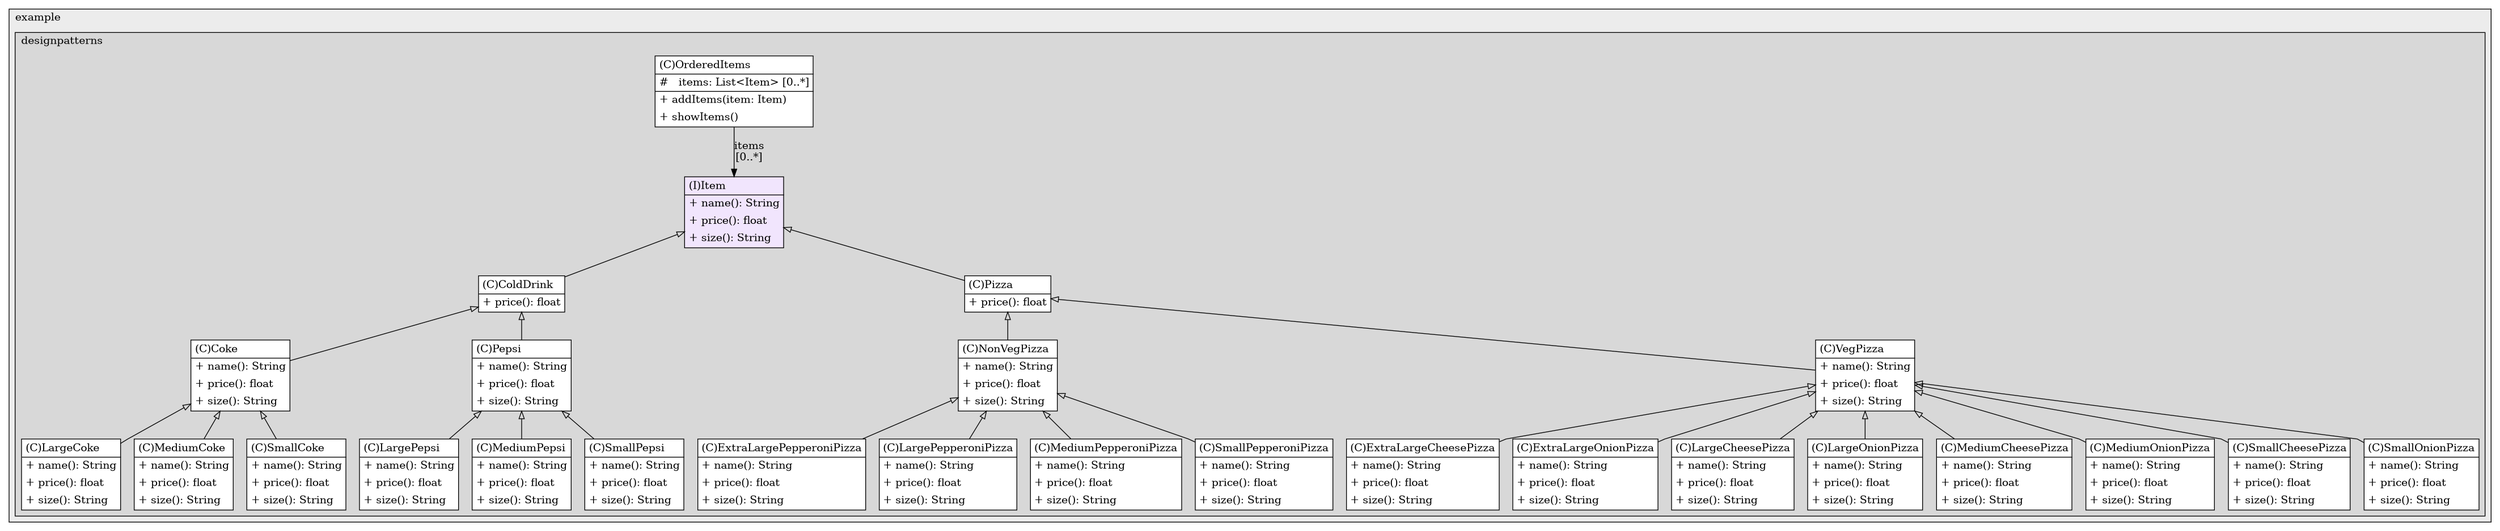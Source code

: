 @startuml

/' diagram meta data start
config=StructureConfiguration;
{
  "projectClassification": {
    "searchMode": "OpenProject", // OpenProject, AllProjects
    "includedProjects": "",
    "pathEndKeywords": "*.impl",
    "isClientPath": "",
    "isClientName": "",
    "isTestPath": "",
    "isTestName": "",
    "isMappingPath": "",
    "isMappingName": "",
    "isDataAccessPath": "",
    "isDataAccessName": "",
    "isDataStructurePath": "",
    "isDataStructureName": "",
    "isInterfaceStructuresPath": "",
    "isInterfaceStructuresName": "",
    "isEntryPointPath": "",
    "isEntryPointName": "",
    "treatFinalFieldsAsMandatory": false
  },
  "graphRestriction": {
    "classPackageExcludeFilter": "",
    "classPackageIncludeFilter": "",
    "classNameExcludeFilter": "",
    "classNameIncludeFilter": "",
    "methodNameExcludeFilter": "",
    "methodNameIncludeFilter": "",
    "removeByInheritance": "", // inheritance/annotation based filtering is done in a second step
    "removeByAnnotation": "",
    "removeByClassPackage": "", // cleanup the graph after inheritance/annotation based filtering is done
    "removeByClassName": "",
    "cutMappings": false,
    "cutEnum": true,
    "cutTests": true,
    "cutClient": true,
    "cutDataAccess": false,
    "cutInterfaceStructures": false,
    "cutDataStructures": false,
    "cutGetterAndSetter": true,
    "cutConstructors": true
  },
  "graphTraversal": {
    "forwardDepth": 6,
    "backwardDepth": 6,
    "classPackageExcludeFilter": "",
    "classPackageIncludeFilter": "",
    "classNameExcludeFilter": "",
    "classNameIncludeFilter": "",
    "methodNameExcludeFilter": "",
    "methodNameIncludeFilter": "",
    "hideMappings": false,
    "hideDataStructures": false,
    "hidePrivateMethods": true,
    "hideInterfaceCalls": true, // indirection: implementation -> interface (is hidden) -> implementation
    "onlyShowApplicationEntryPoints": false, // root node is included
    "useMethodCallsForStructureDiagram": "ForwardOnly" // ForwardOnly, BothDirections, No
  },
  "details": {
    "aggregation": "GroupByClass", // ByClass, GroupByClass, None
    "showClassGenericTypes": true,
    "showMethods": true,
    "showMethodParameterNames": true,
    "showMethodParameterTypes": true,
    "showMethodReturnType": true,
    "showPackageLevels": 2,
    "showDetailedClassStructure": true
  },
  "rootClass": "org.example.designpatterns.creational.builder.pizzahut.Item",
  "extensionCallbackMethod": "" // qualified.class.name#methodName - signature: public static String method(String)
}
diagram meta data end '/



digraph g {
    rankdir="TB"
    splines=polyline
    

'nodes 
subgraph cluster_1322970774 { 
   	label=example
	labeljust=l
	fillcolor="#ececec"
	style=filled
   
   subgraph cluster_1611567195 { 
   	label=designpatterns
	labeljust=l
	fillcolor="#d8d8d8"
	style=filled
   
   Coke426191103[
	label=<<TABLE BORDER="1" CELLBORDER="0" CELLPADDING="4" CELLSPACING="0">
<TR><TD ALIGN="LEFT" >(C)Coke</TD></TR>
<HR/>
<TR><TD ALIGN="LEFT" >+ name(): String</TD></TR>
<TR><TD ALIGN="LEFT" >+ price(): float</TD></TR>
<TR><TD ALIGN="LEFT" >+ size(): String</TD></TR>
</TABLE>>
	style=filled
	margin=0
	shape=plaintext
	fillcolor="#FFFFFF"
];

ColdDrink426191103[
	label=<<TABLE BORDER="1" CELLBORDER="0" CELLPADDING="4" CELLSPACING="0">
<TR><TD ALIGN="LEFT" >(C)ColdDrink</TD></TR>
<HR/>
<TR><TD ALIGN="LEFT" >+ price(): float</TD></TR>
</TABLE>>
	style=filled
	margin=0
	shape=plaintext
	fillcolor="#FFFFFF"
];

ExtraLargeCheesePizza415360271[
	label=<<TABLE BORDER="1" CELLBORDER="0" CELLPADDING="4" CELLSPACING="0">
<TR><TD ALIGN="LEFT" >(C)ExtraLargeCheesePizza</TD></TR>
<HR/>
<TR><TD ALIGN="LEFT" >+ name(): String</TD></TR>
<TR><TD ALIGN="LEFT" >+ price(): float</TD></TR>
<TR><TD ALIGN="LEFT" >+ size(): String</TD></TR>
</TABLE>>
	style=filled
	margin=0
	shape=plaintext
	fillcolor="#FFFFFF"
];

ExtraLargeOnionPizza415360271[
	label=<<TABLE BORDER="1" CELLBORDER="0" CELLPADDING="4" CELLSPACING="0">
<TR><TD ALIGN="LEFT" >(C)ExtraLargeOnionPizza</TD></TR>
<HR/>
<TR><TD ALIGN="LEFT" >+ name(): String</TD></TR>
<TR><TD ALIGN="LEFT" >+ price(): float</TD></TR>
<TR><TD ALIGN="LEFT" >+ size(): String</TD></TR>
</TABLE>>
	style=filled
	margin=0
	shape=plaintext
	fillcolor="#FFFFFF"
];

ExtraLargePepperoniPizza415360271[
	label=<<TABLE BORDER="1" CELLBORDER="0" CELLPADDING="4" CELLSPACING="0">
<TR><TD ALIGN="LEFT" >(C)ExtraLargePepperoniPizza</TD></TR>
<HR/>
<TR><TD ALIGN="LEFT" >+ name(): String</TD></TR>
<TR><TD ALIGN="LEFT" >+ price(): float</TD></TR>
<TR><TD ALIGN="LEFT" >+ size(): String</TD></TR>
</TABLE>>
	style=filled
	margin=0
	shape=plaintext
	fillcolor="#FFFFFF"
];

Item744439575[
	label=<<TABLE BORDER="1" CELLBORDER="0" CELLPADDING="4" CELLSPACING="0">
<TR><TD ALIGN="LEFT" >(I)Item</TD></TR>
<HR/>
<TR><TD ALIGN="LEFT" >+ name(): String</TD></TR>
<TR><TD ALIGN="LEFT" >+ price(): float</TD></TR>
<TR><TD ALIGN="LEFT" >+ size(): String</TD></TR>
</TABLE>>
	style=filled
	margin=0
	shape=plaintext
	fillcolor="#F1E5FD"
];

LargeCheesePizza415360271[
	label=<<TABLE BORDER="1" CELLBORDER="0" CELLPADDING="4" CELLSPACING="0">
<TR><TD ALIGN="LEFT" >(C)LargeCheesePizza</TD></TR>
<HR/>
<TR><TD ALIGN="LEFT" >+ name(): String</TD></TR>
<TR><TD ALIGN="LEFT" >+ price(): float</TD></TR>
<TR><TD ALIGN="LEFT" >+ size(): String</TD></TR>
</TABLE>>
	style=filled
	margin=0
	shape=plaintext
	fillcolor="#FFFFFF"
];

LargeCoke426191103[
	label=<<TABLE BORDER="1" CELLBORDER="0" CELLPADDING="4" CELLSPACING="0">
<TR><TD ALIGN="LEFT" >(C)LargeCoke</TD></TR>
<HR/>
<TR><TD ALIGN="LEFT" >+ name(): String</TD></TR>
<TR><TD ALIGN="LEFT" >+ price(): float</TD></TR>
<TR><TD ALIGN="LEFT" >+ size(): String</TD></TR>
</TABLE>>
	style=filled
	margin=0
	shape=plaintext
	fillcolor="#FFFFFF"
];

LargeOnionPizza415360271[
	label=<<TABLE BORDER="1" CELLBORDER="0" CELLPADDING="4" CELLSPACING="0">
<TR><TD ALIGN="LEFT" >(C)LargeOnionPizza</TD></TR>
<HR/>
<TR><TD ALIGN="LEFT" >+ name(): String</TD></TR>
<TR><TD ALIGN="LEFT" >+ price(): float</TD></TR>
<TR><TD ALIGN="LEFT" >+ size(): String</TD></TR>
</TABLE>>
	style=filled
	margin=0
	shape=plaintext
	fillcolor="#FFFFFF"
];

LargePepperoniPizza415360271[
	label=<<TABLE BORDER="1" CELLBORDER="0" CELLPADDING="4" CELLSPACING="0">
<TR><TD ALIGN="LEFT" >(C)LargePepperoniPizza</TD></TR>
<HR/>
<TR><TD ALIGN="LEFT" >+ name(): String</TD></TR>
<TR><TD ALIGN="LEFT" >+ price(): float</TD></TR>
<TR><TD ALIGN="LEFT" >+ size(): String</TD></TR>
</TABLE>>
	style=filled
	margin=0
	shape=plaintext
	fillcolor="#FFFFFF"
];

LargePepsi426191103[
	label=<<TABLE BORDER="1" CELLBORDER="0" CELLPADDING="4" CELLSPACING="0">
<TR><TD ALIGN="LEFT" >(C)LargePepsi</TD></TR>
<HR/>
<TR><TD ALIGN="LEFT" >+ name(): String</TD></TR>
<TR><TD ALIGN="LEFT" >+ price(): float</TD></TR>
<TR><TD ALIGN="LEFT" >+ size(): String</TD></TR>
</TABLE>>
	style=filled
	margin=0
	shape=plaintext
	fillcolor="#FFFFFF"
];

MediumCheesePizza415360271[
	label=<<TABLE BORDER="1" CELLBORDER="0" CELLPADDING="4" CELLSPACING="0">
<TR><TD ALIGN="LEFT" >(C)MediumCheesePizza</TD></TR>
<HR/>
<TR><TD ALIGN="LEFT" >+ name(): String</TD></TR>
<TR><TD ALIGN="LEFT" >+ price(): float</TD></TR>
<TR><TD ALIGN="LEFT" >+ size(): String</TD></TR>
</TABLE>>
	style=filled
	margin=0
	shape=plaintext
	fillcolor="#FFFFFF"
];

MediumCoke426191103[
	label=<<TABLE BORDER="1" CELLBORDER="0" CELLPADDING="4" CELLSPACING="0">
<TR><TD ALIGN="LEFT" >(C)MediumCoke</TD></TR>
<HR/>
<TR><TD ALIGN="LEFT" >+ name(): String</TD></TR>
<TR><TD ALIGN="LEFT" >+ price(): float</TD></TR>
<TR><TD ALIGN="LEFT" >+ size(): String</TD></TR>
</TABLE>>
	style=filled
	margin=0
	shape=plaintext
	fillcolor="#FFFFFF"
];

MediumOnionPizza415360271[
	label=<<TABLE BORDER="1" CELLBORDER="0" CELLPADDING="4" CELLSPACING="0">
<TR><TD ALIGN="LEFT" >(C)MediumOnionPizza</TD></TR>
<HR/>
<TR><TD ALIGN="LEFT" >+ name(): String</TD></TR>
<TR><TD ALIGN="LEFT" >+ price(): float</TD></TR>
<TR><TD ALIGN="LEFT" >+ size(): String</TD></TR>
</TABLE>>
	style=filled
	margin=0
	shape=plaintext
	fillcolor="#FFFFFF"
];

MediumPepperoniPizza415360271[
	label=<<TABLE BORDER="1" CELLBORDER="0" CELLPADDING="4" CELLSPACING="0">
<TR><TD ALIGN="LEFT" >(C)MediumPepperoniPizza</TD></TR>
<HR/>
<TR><TD ALIGN="LEFT" >+ name(): String</TD></TR>
<TR><TD ALIGN="LEFT" >+ price(): float</TD></TR>
<TR><TD ALIGN="LEFT" >+ size(): String</TD></TR>
</TABLE>>
	style=filled
	margin=0
	shape=plaintext
	fillcolor="#FFFFFF"
];

MediumPepsi426191103[
	label=<<TABLE BORDER="1" CELLBORDER="0" CELLPADDING="4" CELLSPACING="0">
<TR><TD ALIGN="LEFT" >(C)MediumPepsi</TD></TR>
<HR/>
<TR><TD ALIGN="LEFT" >+ name(): String</TD></TR>
<TR><TD ALIGN="LEFT" >+ price(): float</TD></TR>
<TR><TD ALIGN="LEFT" >+ size(): String</TD></TR>
</TABLE>>
	style=filled
	margin=0
	shape=plaintext
	fillcolor="#FFFFFF"
];

NonVegPizza415360271[
	label=<<TABLE BORDER="1" CELLBORDER="0" CELLPADDING="4" CELLSPACING="0">
<TR><TD ALIGN="LEFT" >(C)NonVegPizza</TD></TR>
<HR/>
<TR><TD ALIGN="LEFT" >+ name(): String</TD></TR>
<TR><TD ALIGN="LEFT" >+ price(): float</TD></TR>
<TR><TD ALIGN="LEFT" >+ size(): String</TD></TR>
</TABLE>>
	style=filled
	margin=0
	shape=plaintext
	fillcolor="#FFFFFF"
];

OrderedItems744439575[
	label=<<TABLE BORDER="1" CELLBORDER="0" CELLPADDING="4" CELLSPACING="0">
<TR><TD ALIGN="LEFT" >(C)OrderedItems</TD></TR>
<HR/>
<TR><TD ALIGN="LEFT" >#   items: List&lt;Item&gt; [0..*]</TD></TR>
<HR/>
<TR><TD ALIGN="LEFT" >+ addItems(item: Item)</TD></TR>
<TR><TD ALIGN="LEFT" >+ showItems()</TD></TR>
</TABLE>>
	style=filled
	margin=0
	shape=plaintext
	fillcolor="#FFFFFF"
];

Pepsi426191103[
	label=<<TABLE BORDER="1" CELLBORDER="0" CELLPADDING="4" CELLSPACING="0">
<TR><TD ALIGN="LEFT" >(C)Pepsi</TD></TR>
<HR/>
<TR><TD ALIGN="LEFT" >+ name(): String</TD></TR>
<TR><TD ALIGN="LEFT" >+ price(): float</TD></TR>
<TR><TD ALIGN="LEFT" >+ size(): String</TD></TR>
</TABLE>>
	style=filled
	margin=0
	shape=plaintext
	fillcolor="#FFFFFF"
];

Pizza415360271[
	label=<<TABLE BORDER="1" CELLBORDER="0" CELLPADDING="4" CELLSPACING="0">
<TR><TD ALIGN="LEFT" >(C)Pizza</TD></TR>
<HR/>
<TR><TD ALIGN="LEFT" >+ price(): float</TD></TR>
</TABLE>>
	style=filled
	margin=0
	shape=plaintext
	fillcolor="#FFFFFF"
];

SmallCheesePizza415360271[
	label=<<TABLE BORDER="1" CELLBORDER="0" CELLPADDING="4" CELLSPACING="0">
<TR><TD ALIGN="LEFT" >(C)SmallCheesePizza</TD></TR>
<HR/>
<TR><TD ALIGN="LEFT" >+ name(): String</TD></TR>
<TR><TD ALIGN="LEFT" >+ price(): float</TD></TR>
<TR><TD ALIGN="LEFT" >+ size(): String</TD></TR>
</TABLE>>
	style=filled
	margin=0
	shape=plaintext
	fillcolor="#FFFFFF"
];

SmallCoke426191103[
	label=<<TABLE BORDER="1" CELLBORDER="0" CELLPADDING="4" CELLSPACING="0">
<TR><TD ALIGN="LEFT" >(C)SmallCoke</TD></TR>
<HR/>
<TR><TD ALIGN="LEFT" >+ name(): String</TD></TR>
<TR><TD ALIGN="LEFT" >+ price(): float</TD></TR>
<TR><TD ALIGN="LEFT" >+ size(): String</TD></TR>
</TABLE>>
	style=filled
	margin=0
	shape=plaintext
	fillcolor="#FFFFFF"
];

SmallOnionPizza415360271[
	label=<<TABLE BORDER="1" CELLBORDER="0" CELLPADDING="4" CELLSPACING="0">
<TR><TD ALIGN="LEFT" >(C)SmallOnionPizza</TD></TR>
<HR/>
<TR><TD ALIGN="LEFT" >+ name(): String</TD></TR>
<TR><TD ALIGN="LEFT" >+ price(): float</TD></TR>
<TR><TD ALIGN="LEFT" >+ size(): String</TD></TR>
</TABLE>>
	style=filled
	margin=0
	shape=plaintext
	fillcolor="#FFFFFF"
];

SmallPepperoniPizza415360271[
	label=<<TABLE BORDER="1" CELLBORDER="0" CELLPADDING="4" CELLSPACING="0">
<TR><TD ALIGN="LEFT" >(C)SmallPepperoniPizza</TD></TR>
<HR/>
<TR><TD ALIGN="LEFT" >+ name(): String</TD></TR>
<TR><TD ALIGN="LEFT" >+ price(): float</TD></TR>
<TR><TD ALIGN="LEFT" >+ size(): String</TD></TR>
</TABLE>>
	style=filled
	margin=0
	shape=plaintext
	fillcolor="#FFFFFF"
];

SmallPepsi426191103[
	label=<<TABLE BORDER="1" CELLBORDER="0" CELLPADDING="4" CELLSPACING="0">
<TR><TD ALIGN="LEFT" >(C)SmallPepsi</TD></TR>
<HR/>
<TR><TD ALIGN="LEFT" >+ name(): String</TD></TR>
<TR><TD ALIGN="LEFT" >+ price(): float</TD></TR>
<TR><TD ALIGN="LEFT" >+ size(): String</TD></TR>
</TABLE>>
	style=filled
	margin=0
	shape=plaintext
	fillcolor="#FFFFFF"
];

VegPizza415360271[
	label=<<TABLE BORDER="1" CELLBORDER="0" CELLPADDING="4" CELLSPACING="0">
<TR><TD ALIGN="LEFT" >(C)VegPizza</TD></TR>
<HR/>
<TR><TD ALIGN="LEFT" >+ name(): String</TD></TR>
<TR><TD ALIGN="LEFT" >+ price(): float</TD></TR>
<TR><TD ALIGN="LEFT" >+ size(): String</TD></TR>
</TABLE>>
	style=filled
	margin=0
	shape=plaintext
	fillcolor="#FFFFFF"
];
} 
} 

'edges    
Coke426191103 -> LargeCoke426191103[arrowhead=none, arrowtail=empty, dir=both];
Coke426191103 -> MediumCoke426191103[arrowhead=none, arrowtail=empty, dir=both];
Coke426191103 -> SmallCoke426191103[arrowhead=none, arrowtail=empty, dir=both];
ColdDrink426191103 -> Coke426191103[arrowhead=none, arrowtail=empty, dir=both];
ColdDrink426191103 -> Pepsi426191103[arrowhead=none, arrowtail=empty, dir=both];
Item744439575 -> ColdDrink426191103[arrowhead=none, arrowtail=empty, dir=both];
Item744439575 -> Pizza415360271[arrowhead=none, arrowtail=empty, dir=both];
NonVegPizza415360271 -> ExtraLargePepperoniPizza415360271[arrowhead=none, arrowtail=empty, dir=both];
NonVegPizza415360271 -> LargePepperoniPizza415360271[arrowhead=none, arrowtail=empty, dir=both];
NonVegPizza415360271 -> MediumPepperoniPizza415360271[arrowhead=none, arrowtail=empty, dir=both];
NonVegPizza415360271 -> SmallPepperoniPizza415360271[arrowhead=none, arrowtail=empty, dir=both];
OrderedItems744439575 -> Item744439575[label="items
[0..*]"];
Pepsi426191103 -> LargePepsi426191103[arrowhead=none, arrowtail=empty, dir=both];
Pepsi426191103 -> MediumPepsi426191103[arrowhead=none, arrowtail=empty, dir=both];
Pepsi426191103 -> SmallPepsi426191103[arrowhead=none, arrowtail=empty, dir=both];
Pizza415360271 -> NonVegPizza415360271[arrowhead=none, arrowtail=empty, dir=both];
Pizza415360271 -> VegPizza415360271[arrowhead=none, arrowtail=empty, dir=both];
VegPizza415360271 -> ExtraLargeCheesePizza415360271[arrowhead=none, arrowtail=empty, dir=both];
VegPizza415360271 -> ExtraLargeOnionPizza415360271[arrowhead=none, arrowtail=empty, dir=both];
VegPizza415360271 -> LargeCheesePizza415360271[arrowhead=none, arrowtail=empty, dir=both];
VegPizza415360271 -> LargeOnionPizza415360271[arrowhead=none, arrowtail=empty, dir=both];
VegPizza415360271 -> MediumCheesePizza415360271[arrowhead=none, arrowtail=empty, dir=both];
VegPizza415360271 -> MediumOnionPizza415360271[arrowhead=none, arrowtail=empty, dir=both];
VegPizza415360271 -> SmallCheesePizza415360271[arrowhead=none, arrowtail=empty, dir=both];
VegPizza415360271 -> SmallOnionPizza415360271[arrowhead=none, arrowtail=empty, dir=both];
    
}
@enduml
